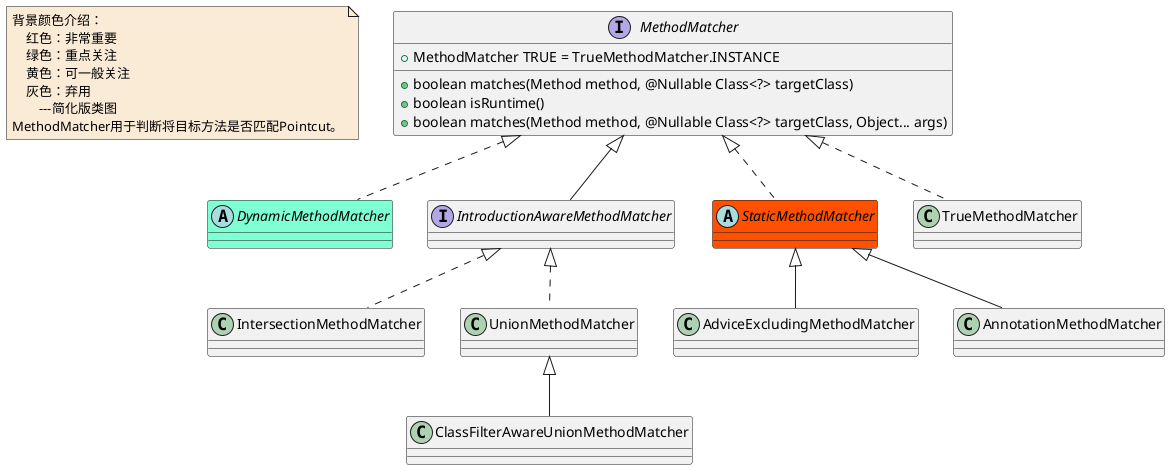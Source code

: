 @startuml

note  as N1 #FAEBD7
    背景颜色介绍：
        红色：非常重要
        绿色：重点关注
        黄色：可一般关注
        灰色：弃用
            ---简化版类图
    MethodMatcher用于判断将目标方法是否匹配Pointcut。
end note

interface MethodMatcher
MethodMatcher : +boolean matches(Method method, @Nullable Class<?> targetClass)
MethodMatcher : +boolean isRuntime()
MethodMatcher : +boolean matches(Method method, @Nullable Class<?> targetClass, Object... args)
MethodMatcher : +MethodMatcher TRUE = TrueMethodMatcher.INSTANCE
class AdviceExcludingMethodMatcher
class ClassFilterAwareUnionMethodMatcher
abstract class DynamicMethodMatcher #7FFFD4
interface IntroductionAwareMethodMatcher
class IntersectionMethodMatcher
abstract class StaticMethodMatcher #FF5000
class TrueMethodMatcher
class UnionMethodMatcher

MethodMatcher <|.. DynamicMethodMatcher
MethodMatcher <|-- IntroductionAwareMethodMatcher
MethodMatcher <|.. StaticMethodMatcher
MethodMatcher <|.. TrueMethodMatcher


IntroductionAwareMethodMatcher <|.. IntersectionMethodMatcher
IntroductionAwareMethodMatcher <|.. UnionMethodMatcher


StaticMethodMatcher <|-- AdviceExcludingMethodMatcher
StaticMethodMatcher <|-- AnnotationMethodMatcher


UnionMethodMatcher <|-- ClassFilterAwareUnionMethodMatcher

@enduml